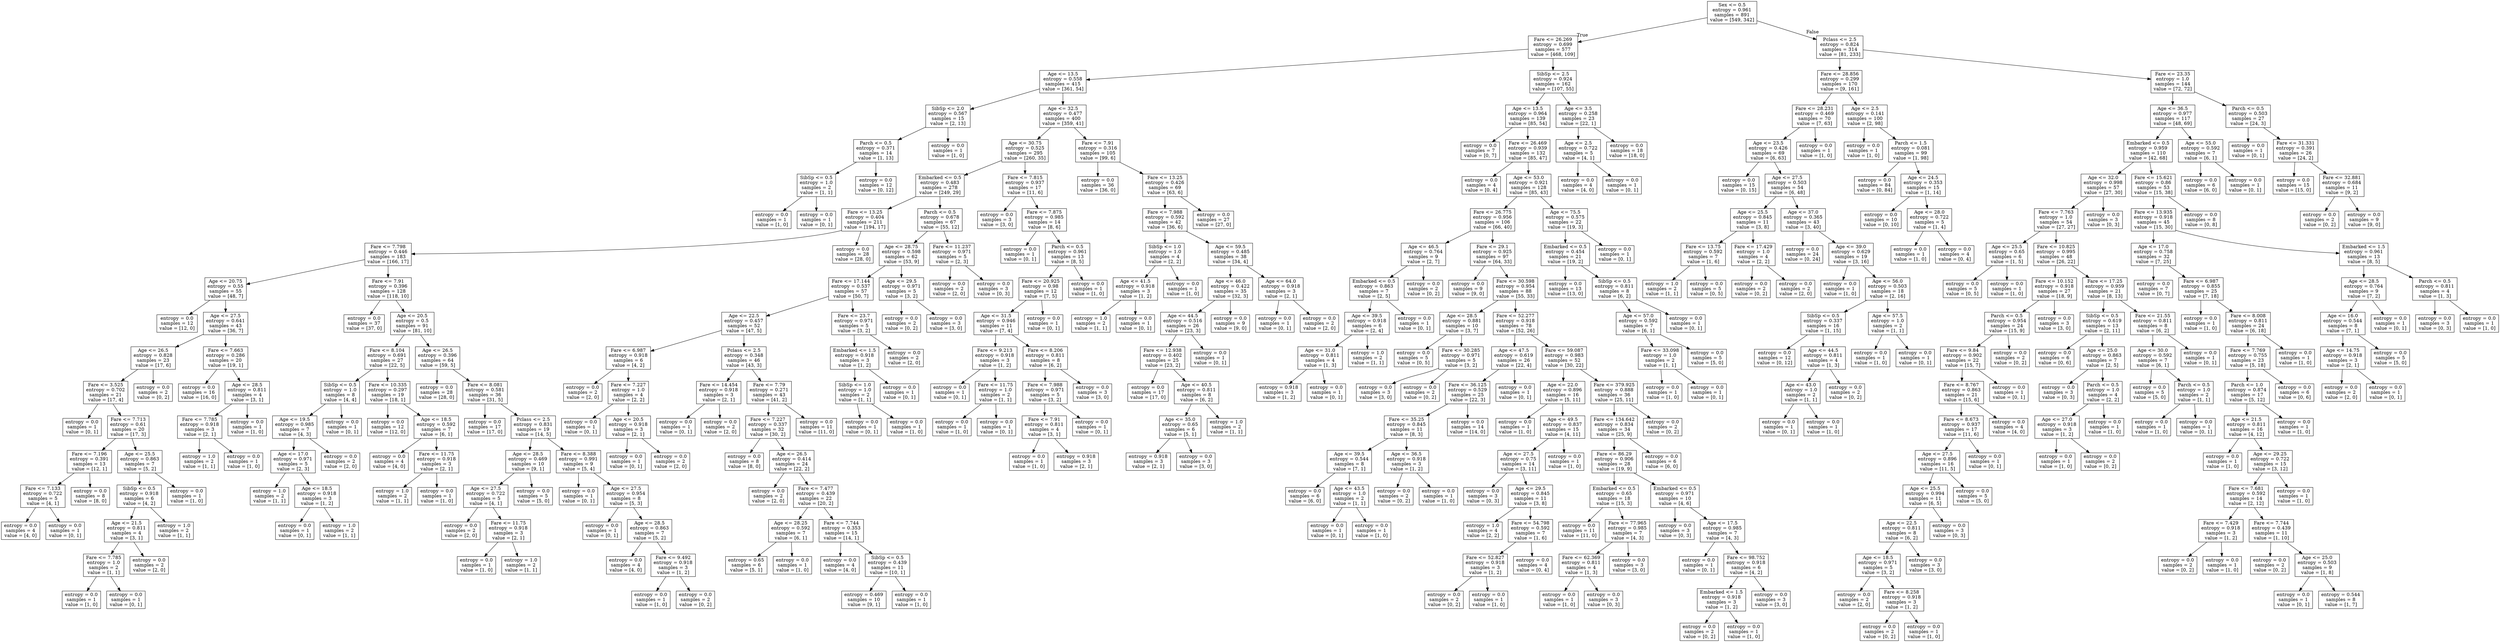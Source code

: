 digraph Tree {
node [shape=box] ;
0 [label="Sex <= 0.5\nentropy = 0.961\nsamples = 891\nvalue = [549, 342]"] ;
1 [label="Fare <= 26.269\nentropy = 0.699\nsamples = 577\nvalue = [468, 109]"] ;
0 -> 1 [labeldistance=2.5, labelangle=45, headlabel="True"] ;
2 [label="Age <= 13.5\nentropy = 0.558\nsamples = 415\nvalue = [361, 54]"] ;
1 -> 2 ;
3 [label="SibSp <= 2.0\nentropy = 0.567\nsamples = 15\nvalue = [2, 13]"] ;
2 -> 3 ;
4 [label="Parch <= 0.5\nentropy = 0.371\nsamples = 14\nvalue = [1, 13]"] ;
3 -> 4 ;
5 [label="SibSp <= 0.5\nentropy = 1.0\nsamples = 2\nvalue = [1, 1]"] ;
4 -> 5 ;
6 [label="entropy = 0.0\nsamples = 1\nvalue = [1, 0]"] ;
5 -> 6 ;
7 [label="entropy = 0.0\nsamples = 1\nvalue = [0, 1]"] ;
5 -> 7 ;
8 [label="entropy = 0.0\nsamples = 12\nvalue = [0, 12]"] ;
4 -> 8 ;
9 [label="entropy = 0.0\nsamples = 1\nvalue = [1, 0]"] ;
3 -> 9 ;
10 [label="Age <= 32.5\nentropy = 0.477\nsamples = 400\nvalue = [359, 41]"] ;
2 -> 10 ;
11 [label="Age <= 30.75\nentropy = 0.525\nsamples = 295\nvalue = [260, 35]"] ;
10 -> 11 ;
12 [label="Embarked <= 0.5\nentropy = 0.483\nsamples = 278\nvalue = [249, 29]"] ;
11 -> 12 ;
13 [label="Fare <= 13.25\nentropy = 0.404\nsamples = 211\nvalue = [194, 17]"] ;
12 -> 13 ;
14 [label="Fare <= 7.798\nentropy = 0.446\nsamples = 183\nvalue = [166, 17]"] ;
13 -> 14 ;
15 [label="Age <= 20.75\nentropy = 0.55\nsamples = 55\nvalue = [48, 7]"] ;
14 -> 15 ;
16 [label="entropy = 0.0\nsamples = 12\nvalue = [12, 0]"] ;
15 -> 16 ;
17 [label="Age <= 27.5\nentropy = 0.641\nsamples = 43\nvalue = [36, 7]"] ;
15 -> 17 ;
18 [label="Age <= 26.5\nentropy = 0.828\nsamples = 23\nvalue = [17, 6]"] ;
17 -> 18 ;
19 [label="Fare <= 3.525\nentropy = 0.702\nsamples = 21\nvalue = [17, 4]"] ;
18 -> 19 ;
20 [label="entropy = 0.0\nsamples = 1\nvalue = [0, 1]"] ;
19 -> 20 ;
21 [label="Fare <= 7.713\nentropy = 0.61\nsamples = 20\nvalue = [17, 3]"] ;
19 -> 21 ;
22 [label="Fare <= 7.196\nentropy = 0.391\nsamples = 13\nvalue = [12, 1]"] ;
21 -> 22 ;
23 [label="Fare <= 7.133\nentropy = 0.722\nsamples = 5\nvalue = [4, 1]"] ;
22 -> 23 ;
24 [label="entropy = 0.0\nsamples = 4\nvalue = [4, 0]"] ;
23 -> 24 ;
25 [label="entropy = 0.0\nsamples = 1\nvalue = [0, 1]"] ;
23 -> 25 ;
26 [label="entropy = 0.0\nsamples = 8\nvalue = [8, 0]"] ;
22 -> 26 ;
27 [label="Age <= 25.5\nentropy = 0.863\nsamples = 7\nvalue = [5, 2]"] ;
21 -> 27 ;
28 [label="SibSp <= 0.5\nentropy = 0.918\nsamples = 6\nvalue = [4, 2]"] ;
27 -> 28 ;
29 [label="Age <= 21.5\nentropy = 0.811\nsamples = 4\nvalue = [3, 1]"] ;
28 -> 29 ;
30 [label="Fare <= 7.785\nentropy = 1.0\nsamples = 2\nvalue = [1, 1]"] ;
29 -> 30 ;
31 [label="entropy = 0.0\nsamples = 1\nvalue = [1, 0]"] ;
30 -> 31 ;
32 [label="entropy = 0.0\nsamples = 1\nvalue = [0, 1]"] ;
30 -> 32 ;
33 [label="entropy = 0.0\nsamples = 2\nvalue = [2, 0]"] ;
29 -> 33 ;
34 [label="entropy = 1.0\nsamples = 2\nvalue = [1, 1]"] ;
28 -> 34 ;
35 [label="entropy = 0.0\nsamples = 1\nvalue = [1, 0]"] ;
27 -> 35 ;
36 [label="entropy = 0.0\nsamples = 2\nvalue = [0, 2]"] ;
18 -> 36 ;
37 [label="Fare <= 7.663\nentropy = 0.286\nsamples = 20\nvalue = [19, 1]"] ;
17 -> 37 ;
38 [label="entropy = 0.0\nsamples = 16\nvalue = [16, 0]"] ;
37 -> 38 ;
39 [label="Age <= 28.5\nentropy = 0.811\nsamples = 4\nvalue = [3, 1]"] ;
37 -> 39 ;
40 [label="Fare <= 7.785\nentropy = 0.918\nsamples = 3\nvalue = [2, 1]"] ;
39 -> 40 ;
41 [label="entropy = 1.0\nsamples = 2\nvalue = [1, 1]"] ;
40 -> 41 ;
42 [label="entropy = 0.0\nsamples = 1\nvalue = [1, 0]"] ;
40 -> 42 ;
43 [label="entropy = 0.0\nsamples = 1\nvalue = [1, 0]"] ;
39 -> 43 ;
44 [label="Fare <= 7.91\nentropy = 0.396\nsamples = 128\nvalue = [118, 10]"] ;
14 -> 44 ;
45 [label="entropy = 0.0\nsamples = 37\nvalue = [37, 0]"] ;
44 -> 45 ;
46 [label="Age <= 20.5\nentropy = 0.5\nsamples = 91\nvalue = [81, 10]"] ;
44 -> 46 ;
47 [label="Fare <= 8.104\nentropy = 0.691\nsamples = 27\nvalue = [22, 5]"] ;
46 -> 47 ;
48 [label="SibSp <= 0.5\nentropy = 1.0\nsamples = 8\nvalue = [4, 4]"] ;
47 -> 48 ;
49 [label="Age <= 19.5\nentropy = 0.985\nsamples = 7\nvalue = [4, 3]"] ;
48 -> 49 ;
50 [label="Age <= 17.0\nentropy = 0.971\nsamples = 5\nvalue = [2, 3]"] ;
49 -> 50 ;
51 [label="entropy = 1.0\nsamples = 2\nvalue = [1, 1]"] ;
50 -> 51 ;
52 [label="Age <= 18.5\nentropy = 0.918\nsamples = 3\nvalue = [1, 2]"] ;
50 -> 52 ;
53 [label="entropy = 0.0\nsamples = 1\nvalue = [0, 1]"] ;
52 -> 53 ;
54 [label="entropy = 1.0\nsamples = 2\nvalue = [1, 1]"] ;
52 -> 54 ;
55 [label="entropy = 0.0\nsamples = 2\nvalue = [2, 0]"] ;
49 -> 55 ;
56 [label="entropy = 0.0\nsamples = 1\nvalue = [0, 1]"] ;
48 -> 56 ;
57 [label="Fare <= 10.335\nentropy = 0.297\nsamples = 19\nvalue = [18, 1]"] ;
47 -> 57 ;
58 [label="entropy = 0.0\nsamples = 12\nvalue = [12, 0]"] ;
57 -> 58 ;
59 [label="Age <= 18.5\nentropy = 0.592\nsamples = 7\nvalue = [6, 1]"] ;
57 -> 59 ;
60 [label="entropy = 0.0\nsamples = 4\nvalue = [4, 0]"] ;
59 -> 60 ;
61 [label="Fare <= 11.75\nentropy = 0.918\nsamples = 3\nvalue = [2, 1]"] ;
59 -> 61 ;
62 [label="entropy = 1.0\nsamples = 2\nvalue = [1, 1]"] ;
61 -> 62 ;
63 [label="entropy = 0.0\nsamples = 1\nvalue = [1, 0]"] ;
61 -> 63 ;
64 [label="Age <= 26.5\nentropy = 0.396\nsamples = 64\nvalue = [59, 5]"] ;
46 -> 64 ;
65 [label="entropy = 0.0\nsamples = 28\nvalue = [28, 0]"] ;
64 -> 65 ;
66 [label="Fare <= 8.081\nentropy = 0.581\nsamples = 36\nvalue = [31, 5]"] ;
64 -> 66 ;
67 [label="entropy = 0.0\nsamples = 17\nvalue = [17, 0]"] ;
66 -> 67 ;
68 [label="Pclass <= 2.5\nentropy = 0.831\nsamples = 19\nvalue = [14, 5]"] ;
66 -> 68 ;
69 [label="Age <= 28.5\nentropy = 0.469\nsamples = 10\nvalue = [9, 1]"] ;
68 -> 69 ;
70 [label="Age <= 27.5\nentropy = 0.722\nsamples = 5\nvalue = [4, 1]"] ;
69 -> 70 ;
71 [label="entropy = 0.0\nsamples = 2\nvalue = [2, 0]"] ;
70 -> 71 ;
72 [label="Fare <= 11.75\nentropy = 0.918\nsamples = 3\nvalue = [2, 1]"] ;
70 -> 72 ;
73 [label="entropy = 0.0\nsamples = 1\nvalue = [1, 0]"] ;
72 -> 73 ;
74 [label="entropy = 1.0\nsamples = 2\nvalue = [1, 1]"] ;
72 -> 74 ;
75 [label="entropy = 0.0\nsamples = 5\nvalue = [5, 0]"] ;
69 -> 75 ;
76 [label="Fare <= 8.388\nentropy = 0.991\nsamples = 9\nvalue = [5, 4]"] ;
68 -> 76 ;
77 [label="entropy = 0.0\nsamples = 1\nvalue = [0, 1]"] ;
76 -> 77 ;
78 [label="Age <= 27.5\nentropy = 0.954\nsamples = 8\nvalue = [5, 3]"] ;
76 -> 78 ;
79 [label="entropy = 0.0\nsamples = 1\nvalue = [0, 1]"] ;
78 -> 79 ;
80 [label="Age <= 28.5\nentropy = 0.863\nsamples = 7\nvalue = [5, 2]"] ;
78 -> 80 ;
81 [label="entropy = 0.0\nsamples = 4\nvalue = [4, 0]"] ;
80 -> 81 ;
82 [label="Fare <= 9.492\nentropy = 0.918\nsamples = 3\nvalue = [1, 2]"] ;
80 -> 82 ;
83 [label="entropy = 0.0\nsamples = 1\nvalue = [1, 0]"] ;
82 -> 83 ;
84 [label="entropy = 0.0\nsamples = 2\nvalue = [0, 2]"] ;
82 -> 84 ;
85 [label="entropy = 0.0\nsamples = 28\nvalue = [28, 0]"] ;
13 -> 85 ;
86 [label="Parch <= 0.5\nentropy = 0.678\nsamples = 67\nvalue = [55, 12]"] ;
12 -> 86 ;
87 [label="Age <= 28.75\nentropy = 0.598\nsamples = 62\nvalue = [53, 9]"] ;
86 -> 87 ;
88 [label="Fare <= 17.144\nentropy = 0.537\nsamples = 57\nvalue = [50, 7]"] ;
87 -> 88 ;
89 [label="Age <= 22.5\nentropy = 0.457\nsamples = 52\nvalue = [47, 5]"] ;
88 -> 89 ;
90 [label="Fare <= 6.987\nentropy = 0.918\nsamples = 6\nvalue = [4, 2]"] ;
89 -> 90 ;
91 [label="entropy = 0.0\nsamples = 2\nvalue = [2, 0]"] ;
90 -> 91 ;
92 [label="Fare <= 7.227\nentropy = 1.0\nsamples = 4\nvalue = [2, 2]"] ;
90 -> 92 ;
93 [label="entropy = 0.0\nsamples = 1\nvalue = [0, 1]"] ;
92 -> 93 ;
94 [label="Age <= 20.5\nentropy = 0.918\nsamples = 3\nvalue = [2, 1]"] ;
92 -> 94 ;
95 [label="entropy = 0.0\nsamples = 1\nvalue = [0, 1]"] ;
94 -> 95 ;
96 [label="entropy = 0.0\nsamples = 2\nvalue = [2, 0]"] ;
94 -> 96 ;
97 [label="Pclass <= 2.5\nentropy = 0.348\nsamples = 46\nvalue = [43, 3]"] ;
89 -> 97 ;
98 [label="Fare <= 14.454\nentropy = 0.918\nsamples = 3\nvalue = [2, 1]"] ;
97 -> 98 ;
99 [label="entropy = 0.0\nsamples = 1\nvalue = [0, 1]"] ;
98 -> 99 ;
100 [label="entropy = 0.0\nsamples = 2\nvalue = [2, 0]"] ;
98 -> 100 ;
101 [label="Fare <= 7.79\nentropy = 0.271\nsamples = 43\nvalue = [41, 2]"] ;
97 -> 101 ;
102 [label="Fare <= 7.227\nentropy = 0.337\nsamples = 32\nvalue = [30, 2]"] ;
101 -> 102 ;
103 [label="entropy = 0.0\nsamples = 8\nvalue = [8, 0]"] ;
102 -> 103 ;
104 [label="Age <= 26.5\nentropy = 0.414\nsamples = 24\nvalue = [22, 2]"] ;
102 -> 104 ;
105 [label="entropy = 0.0\nsamples = 2\nvalue = [2, 0]"] ;
104 -> 105 ;
106 [label="Fare <= 7.477\nentropy = 0.439\nsamples = 22\nvalue = [20, 2]"] ;
104 -> 106 ;
107 [label="Age <= 28.25\nentropy = 0.592\nsamples = 7\nvalue = [6, 1]"] ;
106 -> 107 ;
108 [label="entropy = 0.65\nsamples = 6\nvalue = [5, 1]"] ;
107 -> 108 ;
109 [label="entropy = 0.0\nsamples = 1\nvalue = [1, 0]"] ;
107 -> 109 ;
110 [label="Fare <= 7.744\nentropy = 0.353\nsamples = 15\nvalue = [14, 1]"] ;
106 -> 110 ;
111 [label="entropy = 0.0\nsamples = 4\nvalue = [4, 0]"] ;
110 -> 111 ;
112 [label="SibSp <= 0.5\nentropy = 0.439\nsamples = 11\nvalue = [10, 1]"] ;
110 -> 112 ;
113 [label="entropy = 0.469\nsamples = 10\nvalue = [9, 1]"] ;
112 -> 113 ;
114 [label="entropy = 0.0\nsamples = 1\nvalue = [1, 0]"] ;
112 -> 114 ;
115 [label="entropy = 0.0\nsamples = 11\nvalue = [11, 0]"] ;
101 -> 115 ;
116 [label="Fare <= 23.7\nentropy = 0.971\nsamples = 5\nvalue = [3, 2]"] ;
88 -> 116 ;
117 [label="Embarked <= 1.5\nentropy = 0.918\nsamples = 3\nvalue = [1, 2]"] ;
116 -> 117 ;
118 [label="SibSp <= 1.0\nentropy = 1.0\nsamples = 2\nvalue = [1, 1]"] ;
117 -> 118 ;
119 [label="entropy = 0.0\nsamples = 1\nvalue = [0, 1]"] ;
118 -> 119 ;
120 [label="entropy = 0.0\nsamples = 1\nvalue = [1, 0]"] ;
118 -> 120 ;
121 [label="entropy = 0.0\nsamples = 1\nvalue = [0, 1]"] ;
117 -> 121 ;
122 [label="entropy = 0.0\nsamples = 2\nvalue = [2, 0]"] ;
116 -> 122 ;
123 [label="Age <= 29.5\nentropy = 0.971\nsamples = 5\nvalue = [3, 2]"] ;
87 -> 123 ;
124 [label="entropy = 0.0\nsamples = 2\nvalue = [0, 2]"] ;
123 -> 124 ;
125 [label="entropy = 0.0\nsamples = 3\nvalue = [3, 0]"] ;
123 -> 125 ;
126 [label="Fare <= 11.237\nentropy = 0.971\nsamples = 5\nvalue = [2, 3]"] ;
86 -> 126 ;
127 [label="entropy = 0.0\nsamples = 2\nvalue = [2, 0]"] ;
126 -> 127 ;
128 [label="entropy = 0.0\nsamples = 3\nvalue = [0, 3]"] ;
126 -> 128 ;
129 [label="Fare <= 7.815\nentropy = 0.937\nsamples = 17\nvalue = [11, 6]"] ;
11 -> 129 ;
130 [label="entropy = 0.0\nsamples = 3\nvalue = [3, 0]"] ;
129 -> 130 ;
131 [label="Fare <= 7.875\nentropy = 0.985\nsamples = 14\nvalue = [8, 6]"] ;
129 -> 131 ;
132 [label="entropy = 0.0\nsamples = 1\nvalue = [0, 1]"] ;
131 -> 132 ;
133 [label="Parch <= 0.5\nentropy = 0.961\nsamples = 13\nvalue = [8, 5]"] ;
131 -> 133 ;
134 [label="Fare <= 20.925\nentropy = 0.98\nsamples = 12\nvalue = [7, 5]"] ;
133 -> 134 ;
135 [label="Age <= 31.5\nentropy = 0.946\nsamples = 11\nvalue = [7, 4]"] ;
134 -> 135 ;
136 [label="Fare <= 9.213\nentropy = 0.918\nsamples = 3\nvalue = [1, 2]"] ;
135 -> 136 ;
137 [label="entropy = 0.0\nsamples = 1\nvalue = [0, 1]"] ;
136 -> 137 ;
138 [label="Fare <= 11.75\nentropy = 1.0\nsamples = 2\nvalue = [1, 1]"] ;
136 -> 138 ;
139 [label="entropy = 0.0\nsamples = 1\nvalue = [1, 0]"] ;
138 -> 139 ;
140 [label="entropy = 0.0\nsamples = 1\nvalue = [0, 1]"] ;
138 -> 140 ;
141 [label="Fare <= 8.206\nentropy = 0.811\nsamples = 8\nvalue = [6, 2]"] ;
135 -> 141 ;
142 [label="Fare <= 7.988\nentropy = 0.971\nsamples = 5\nvalue = [3, 2]"] ;
141 -> 142 ;
143 [label="Fare <= 7.91\nentropy = 0.811\nsamples = 4\nvalue = [3, 1]"] ;
142 -> 143 ;
144 [label="entropy = 0.0\nsamples = 1\nvalue = [1, 0]"] ;
143 -> 144 ;
145 [label="entropy = 0.918\nsamples = 3\nvalue = [2, 1]"] ;
143 -> 145 ;
146 [label="entropy = 0.0\nsamples = 1\nvalue = [0, 1]"] ;
142 -> 146 ;
147 [label="entropy = 0.0\nsamples = 3\nvalue = [3, 0]"] ;
141 -> 147 ;
148 [label="entropy = 0.0\nsamples = 1\nvalue = [0, 1]"] ;
134 -> 148 ;
149 [label="entropy = 0.0\nsamples = 1\nvalue = [1, 0]"] ;
133 -> 149 ;
150 [label="Fare <= 7.91\nentropy = 0.316\nsamples = 105\nvalue = [99, 6]"] ;
10 -> 150 ;
151 [label="entropy = 0.0\nsamples = 36\nvalue = [36, 0]"] ;
150 -> 151 ;
152 [label="Fare <= 13.25\nentropy = 0.426\nsamples = 69\nvalue = [63, 6]"] ;
150 -> 152 ;
153 [label="Fare <= 7.988\nentropy = 0.592\nsamples = 42\nvalue = [36, 6]"] ;
152 -> 153 ;
154 [label="SibSp <= 1.0\nentropy = 1.0\nsamples = 4\nvalue = [2, 2]"] ;
153 -> 154 ;
155 [label="Age <= 41.5\nentropy = 0.918\nsamples = 3\nvalue = [1, 2]"] ;
154 -> 155 ;
156 [label="entropy = 1.0\nsamples = 2\nvalue = [1, 1]"] ;
155 -> 156 ;
157 [label="entropy = 0.0\nsamples = 1\nvalue = [0, 1]"] ;
155 -> 157 ;
158 [label="entropy = 0.0\nsamples = 1\nvalue = [1, 0]"] ;
154 -> 158 ;
159 [label="Age <= 59.5\nentropy = 0.485\nsamples = 38\nvalue = [34, 4]"] ;
153 -> 159 ;
160 [label="Age <= 46.0\nentropy = 0.422\nsamples = 35\nvalue = [32, 3]"] ;
159 -> 160 ;
161 [label="Age <= 44.5\nentropy = 0.516\nsamples = 26\nvalue = [23, 3]"] ;
160 -> 161 ;
162 [label="Fare <= 12.938\nentropy = 0.402\nsamples = 25\nvalue = [23, 2]"] ;
161 -> 162 ;
163 [label="entropy = 0.0\nsamples = 17\nvalue = [17, 0]"] ;
162 -> 163 ;
164 [label="Age <= 40.5\nentropy = 0.811\nsamples = 8\nvalue = [6, 2]"] ;
162 -> 164 ;
165 [label="Age <= 35.0\nentropy = 0.65\nsamples = 6\nvalue = [5, 1]"] ;
164 -> 165 ;
166 [label="entropy = 0.918\nsamples = 3\nvalue = [2, 1]"] ;
165 -> 166 ;
167 [label="entropy = 0.0\nsamples = 3\nvalue = [3, 0]"] ;
165 -> 167 ;
168 [label="entropy = 1.0\nsamples = 2\nvalue = [1, 1]"] ;
164 -> 168 ;
169 [label="entropy = 0.0\nsamples = 1\nvalue = [0, 1]"] ;
161 -> 169 ;
170 [label="entropy = 0.0\nsamples = 9\nvalue = [9, 0]"] ;
160 -> 170 ;
171 [label="Age <= 64.0\nentropy = 0.918\nsamples = 3\nvalue = [2, 1]"] ;
159 -> 171 ;
172 [label="entropy = 0.0\nsamples = 1\nvalue = [0, 1]"] ;
171 -> 172 ;
173 [label="entropy = 0.0\nsamples = 2\nvalue = [2, 0]"] ;
171 -> 173 ;
174 [label="entropy = 0.0\nsamples = 27\nvalue = [27, 0]"] ;
152 -> 174 ;
175 [label="SibSp <= 2.5\nentropy = 0.924\nsamples = 162\nvalue = [107, 55]"] ;
1 -> 175 ;
176 [label="Age <= 13.5\nentropy = 0.964\nsamples = 139\nvalue = [85, 54]"] ;
175 -> 176 ;
177 [label="entropy = 0.0\nsamples = 7\nvalue = [0, 7]"] ;
176 -> 177 ;
178 [label="Fare <= 26.469\nentropy = 0.939\nsamples = 132\nvalue = [85, 47]"] ;
176 -> 178 ;
179 [label="entropy = 0.0\nsamples = 4\nvalue = [0, 4]"] ;
178 -> 179 ;
180 [label="Age <= 53.0\nentropy = 0.921\nsamples = 128\nvalue = [85, 43]"] ;
178 -> 180 ;
181 [label="Fare <= 26.775\nentropy = 0.956\nsamples = 106\nvalue = [66, 40]"] ;
180 -> 181 ;
182 [label="Age <= 46.5\nentropy = 0.764\nsamples = 9\nvalue = [2, 7]"] ;
181 -> 182 ;
183 [label="Embarked <= 0.5\nentropy = 0.863\nsamples = 7\nvalue = [2, 5]"] ;
182 -> 183 ;
184 [label="Age <= 39.5\nentropy = 0.918\nsamples = 6\nvalue = [2, 4]"] ;
183 -> 184 ;
185 [label="Age <= 31.0\nentropy = 0.811\nsamples = 4\nvalue = [1, 3]"] ;
184 -> 185 ;
186 [label="entropy = 0.918\nsamples = 3\nvalue = [1, 2]"] ;
185 -> 186 ;
187 [label="entropy = 0.0\nsamples = 1\nvalue = [0, 1]"] ;
185 -> 187 ;
188 [label="entropy = 1.0\nsamples = 2\nvalue = [1, 1]"] ;
184 -> 188 ;
189 [label="entropy = 0.0\nsamples = 1\nvalue = [0, 1]"] ;
183 -> 189 ;
190 [label="entropy = 0.0\nsamples = 2\nvalue = [0, 2]"] ;
182 -> 190 ;
191 [label="Fare <= 29.1\nentropy = 0.925\nsamples = 97\nvalue = [64, 33]"] ;
181 -> 191 ;
192 [label="entropy = 0.0\nsamples = 9\nvalue = [9, 0]"] ;
191 -> 192 ;
193 [label="Fare <= 30.598\nentropy = 0.954\nsamples = 88\nvalue = [55, 33]"] ;
191 -> 193 ;
194 [label="Age <= 28.5\nentropy = 0.881\nsamples = 10\nvalue = [3, 7]"] ;
193 -> 194 ;
195 [label="entropy = 0.0\nsamples = 5\nvalue = [0, 5]"] ;
194 -> 195 ;
196 [label="Fare <= 30.285\nentropy = 0.971\nsamples = 5\nvalue = [3, 2]"] ;
194 -> 196 ;
197 [label="entropy = 0.0\nsamples = 3\nvalue = [3, 0]"] ;
196 -> 197 ;
198 [label="entropy = 0.0\nsamples = 2\nvalue = [0, 2]"] ;
196 -> 198 ;
199 [label="Fare <= 52.277\nentropy = 0.918\nsamples = 78\nvalue = [52, 26]"] ;
193 -> 199 ;
200 [label="Age <= 47.5\nentropy = 0.619\nsamples = 26\nvalue = [22, 4]"] ;
199 -> 200 ;
201 [label="Fare <= 36.125\nentropy = 0.529\nsamples = 25\nvalue = [22, 3]"] ;
200 -> 201 ;
202 [label="Fare <= 35.25\nentropy = 0.845\nsamples = 11\nvalue = [8, 3]"] ;
201 -> 202 ;
203 [label="Age <= 39.5\nentropy = 0.544\nsamples = 8\nvalue = [7, 1]"] ;
202 -> 203 ;
204 [label="entropy = 0.0\nsamples = 6\nvalue = [6, 0]"] ;
203 -> 204 ;
205 [label="Age <= 43.5\nentropy = 1.0\nsamples = 2\nvalue = [1, 1]"] ;
203 -> 205 ;
206 [label="entropy = 0.0\nsamples = 1\nvalue = [0, 1]"] ;
205 -> 206 ;
207 [label="entropy = 0.0\nsamples = 1\nvalue = [1, 0]"] ;
205 -> 207 ;
208 [label="Age <= 36.5\nentropy = 0.918\nsamples = 3\nvalue = [1, 2]"] ;
202 -> 208 ;
209 [label="entropy = 0.0\nsamples = 2\nvalue = [0, 2]"] ;
208 -> 209 ;
210 [label="entropy = 0.0\nsamples = 1\nvalue = [1, 0]"] ;
208 -> 210 ;
211 [label="entropy = 0.0\nsamples = 14\nvalue = [14, 0]"] ;
201 -> 211 ;
212 [label="entropy = 0.0\nsamples = 1\nvalue = [0, 1]"] ;
200 -> 212 ;
213 [label="Fare <= 59.087\nentropy = 0.983\nsamples = 52\nvalue = [30, 22]"] ;
199 -> 213 ;
214 [label="Age <= 22.0\nentropy = 0.896\nsamples = 16\nvalue = [5, 11]"] ;
213 -> 214 ;
215 [label="entropy = 0.0\nsamples = 1\nvalue = [1, 0]"] ;
214 -> 215 ;
216 [label="Age <= 49.5\nentropy = 0.837\nsamples = 15\nvalue = [4, 11]"] ;
214 -> 216 ;
217 [label="Age <= 27.5\nentropy = 0.75\nsamples = 14\nvalue = [3, 11]"] ;
216 -> 217 ;
218 [label="entropy = 0.0\nsamples = 3\nvalue = [0, 3]"] ;
217 -> 218 ;
219 [label="Age <= 29.5\nentropy = 0.845\nsamples = 11\nvalue = [3, 8]"] ;
217 -> 219 ;
220 [label="entropy = 1.0\nsamples = 4\nvalue = [2, 2]"] ;
219 -> 220 ;
221 [label="Fare <= 54.798\nentropy = 0.592\nsamples = 7\nvalue = [1, 6]"] ;
219 -> 221 ;
222 [label="Fare <= 52.827\nentropy = 0.918\nsamples = 3\nvalue = [1, 2]"] ;
221 -> 222 ;
223 [label="entropy = 0.0\nsamples = 2\nvalue = [0, 2]"] ;
222 -> 223 ;
224 [label="entropy = 0.0\nsamples = 1\nvalue = [1, 0]"] ;
222 -> 224 ;
225 [label="entropy = 0.0\nsamples = 4\nvalue = [0, 4]"] ;
221 -> 225 ;
226 [label="entropy = 0.0\nsamples = 1\nvalue = [1, 0]"] ;
216 -> 226 ;
227 [label="Fare <= 379.925\nentropy = 0.888\nsamples = 36\nvalue = [25, 11]"] ;
213 -> 227 ;
228 [label="Fare <= 134.642\nentropy = 0.834\nsamples = 34\nvalue = [25, 9]"] ;
227 -> 228 ;
229 [label="Fare <= 86.29\nentropy = 0.906\nsamples = 28\nvalue = [19, 9]"] ;
228 -> 229 ;
230 [label="Embarked <= 0.5\nentropy = 0.65\nsamples = 18\nvalue = [15, 3]"] ;
229 -> 230 ;
231 [label="entropy = 0.0\nsamples = 11\nvalue = [11, 0]"] ;
230 -> 231 ;
232 [label="Fare <= 77.965\nentropy = 0.985\nsamples = 7\nvalue = [4, 3]"] ;
230 -> 232 ;
233 [label="Fare <= 62.369\nentropy = 0.811\nsamples = 4\nvalue = [1, 3]"] ;
232 -> 233 ;
234 [label="entropy = 0.0\nsamples = 1\nvalue = [1, 0]"] ;
233 -> 234 ;
235 [label="entropy = 0.0\nsamples = 3\nvalue = [0, 3]"] ;
233 -> 235 ;
236 [label="entropy = 0.0\nsamples = 3\nvalue = [3, 0]"] ;
232 -> 236 ;
237 [label="Embarked <= 0.5\nentropy = 0.971\nsamples = 10\nvalue = [4, 6]"] ;
229 -> 237 ;
238 [label="entropy = 0.0\nsamples = 3\nvalue = [0, 3]"] ;
237 -> 238 ;
239 [label="Age <= 17.5\nentropy = 0.985\nsamples = 7\nvalue = [4, 3]"] ;
237 -> 239 ;
240 [label="entropy = 0.0\nsamples = 1\nvalue = [0, 1]"] ;
239 -> 240 ;
241 [label="Fare <= 98.752\nentropy = 0.918\nsamples = 6\nvalue = [4, 2]"] ;
239 -> 241 ;
242 [label="Embarked <= 1.5\nentropy = 0.918\nsamples = 3\nvalue = [1, 2]"] ;
241 -> 242 ;
243 [label="entropy = 0.0\nsamples = 2\nvalue = [0, 2]"] ;
242 -> 243 ;
244 [label="entropy = 0.0\nsamples = 1\nvalue = [1, 0]"] ;
242 -> 244 ;
245 [label="entropy = 0.0\nsamples = 3\nvalue = [3, 0]"] ;
241 -> 245 ;
246 [label="entropy = 0.0\nsamples = 6\nvalue = [6, 0]"] ;
228 -> 246 ;
247 [label="entropy = 0.0\nsamples = 2\nvalue = [0, 2]"] ;
227 -> 247 ;
248 [label="Age <= 75.5\nentropy = 0.575\nsamples = 22\nvalue = [19, 3]"] ;
180 -> 248 ;
249 [label="Embarked <= 0.5\nentropy = 0.454\nsamples = 21\nvalue = [19, 2]"] ;
248 -> 249 ;
250 [label="entropy = 0.0\nsamples = 13\nvalue = [13, 0]"] ;
249 -> 250 ;
251 [label="SibSp <= 0.5\nentropy = 0.811\nsamples = 8\nvalue = [6, 2]"] ;
249 -> 251 ;
252 [label="Age <= 57.0\nentropy = 0.592\nsamples = 7\nvalue = [6, 1]"] ;
251 -> 252 ;
253 [label="Fare <= 33.098\nentropy = 1.0\nsamples = 2\nvalue = [1, 1]"] ;
252 -> 253 ;
254 [label="entropy = 0.0\nsamples = 1\nvalue = [1, 0]"] ;
253 -> 254 ;
255 [label="entropy = 0.0\nsamples = 1\nvalue = [0, 1]"] ;
253 -> 255 ;
256 [label="entropy = 0.0\nsamples = 5\nvalue = [5, 0]"] ;
252 -> 256 ;
257 [label="entropy = 0.0\nsamples = 1\nvalue = [0, 1]"] ;
251 -> 257 ;
258 [label="entropy = 0.0\nsamples = 1\nvalue = [0, 1]"] ;
248 -> 258 ;
259 [label="Age <= 3.5\nentropy = 0.258\nsamples = 23\nvalue = [22, 1]"] ;
175 -> 259 ;
260 [label="Age <= 2.5\nentropy = 0.722\nsamples = 5\nvalue = [4, 1]"] ;
259 -> 260 ;
261 [label="entropy = 0.0\nsamples = 4\nvalue = [4, 0]"] ;
260 -> 261 ;
262 [label="entropy = 0.0\nsamples = 1\nvalue = [0, 1]"] ;
260 -> 262 ;
263 [label="entropy = 0.0\nsamples = 18\nvalue = [18, 0]"] ;
259 -> 263 ;
264 [label="Pclass <= 2.5\nentropy = 0.824\nsamples = 314\nvalue = [81, 233]"] ;
0 -> 264 [labeldistance=2.5, labelangle=-45, headlabel="False"] ;
265 [label="Fare <= 28.856\nentropy = 0.299\nsamples = 170\nvalue = [9, 161]"] ;
264 -> 265 ;
266 [label="Fare <= 28.231\nentropy = 0.469\nsamples = 70\nvalue = [7, 63]"] ;
265 -> 266 ;
267 [label="Age <= 23.5\nentropy = 0.426\nsamples = 69\nvalue = [6, 63]"] ;
266 -> 267 ;
268 [label="entropy = 0.0\nsamples = 15\nvalue = [0, 15]"] ;
267 -> 268 ;
269 [label="Age <= 27.5\nentropy = 0.503\nsamples = 54\nvalue = [6, 48]"] ;
267 -> 269 ;
270 [label="Age <= 25.5\nentropy = 0.845\nsamples = 11\nvalue = [3, 8]"] ;
269 -> 270 ;
271 [label="Fare <= 13.75\nentropy = 0.592\nsamples = 7\nvalue = [1, 6]"] ;
270 -> 271 ;
272 [label="entropy = 1.0\nsamples = 2\nvalue = [1, 1]"] ;
271 -> 272 ;
273 [label="entropy = 0.0\nsamples = 5\nvalue = [0, 5]"] ;
271 -> 273 ;
274 [label="Fare <= 17.429\nentropy = 1.0\nsamples = 4\nvalue = [2, 2]"] ;
270 -> 274 ;
275 [label="entropy = 0.0\nsamples = 2\nvalue = [0, 2]"] ;
274 -> 275 ;
276 [label="entropy = 0.0\nsamples = 2\nvalue = [2, 0]"] ;
274 -> 276 ;
277 [label="Age <= 37.0\nentropy = 0.365\nsamples = 43\nvalue = [3, 40]"] ;
269 -> 277 ;
278 [label="entropy = 0.0\nsamples = 24\nvalue = [0, 24]"] ;
277 -> 278 ;
279 [label="Age <= 39.0\nentropy = 0.629\nsamples = 19\nvalue = [3, 16]"] ;
277 -> 279 ;
280 [label="entropy = 0.0\nsamples = 1\nvalue = [1, 0]"] ;
279 -> 280 ;
281 [label="Age <= 56.0\nentropy = 0.503\nsamples = 18\nvalue = [2, 16]"] ;
279 -> 281 ;
282 [label="SibSp <= 0.5\nentropy = 0.337\nsamples = 16\nvalue = [1, 15]"] ;
281 -> 282 ;
283 [label="entropy = 0.0\nsamples = 12\nvalue = [0, 12]"] ;
282 -> 283 ;
284 [label="Age <= 44.5\nentropy = 0.811\nsamples = 4\nvalue = [1, 3]"] ;
282 -> 284 ;
285 [label="Age <= 43.0\nentropy = 1.0\nsamples = 2\nvalue = [1, 1]"] ;
284 -> 285 ;
286 [label="entropy = 0.0\nsamples = 1\nvalue = [0, 1]"] ;
285 -> 286 ;
287 [label="entropy = 0.0\nsamples = 1\nvalue = [1, 0]"] ;
285 -> 287 ;
288 [label="entropy = 0.0\nsamples = 2\nvalue = [0, 2]"] ;
284 -> 288 ;
289 [label="Age <= 57.5\nentropy = 1.0\nsamples = 2\nvalue = [1, 1]"] ;
281 -> 289 ;
290 [label="entropy = 0.0\nsamples = 1\nvalue = [1, 0]"] ;
289 -> 290 ;
291 [label="entropy = 0.0\nsamples = 1\nvalue = [0, 1]"] ;
289 -> 291 ;
292 [label="entropy = 0.0\nsamples = 1\nvalue = [1, 0]"] ;
266 -> 292 ;
293 [label="Age <= 2.5\nentropy = 0.141\nsamples = 100\nvalue = [2, 98]"] ;
265 -> 293 ;
294 [label="entropy = 0.0\nsamples = 1\nvalue = [1, 0]"] ;
293 -> 294 ;
295 [label="Parch <= 1.5\nentropy = 0.081\nsamples = 99\nvalue = [1, 98]"] ;
293 -> 295 ;
296 [label="entropy = 0.0\nsamples = 84\nvalue = [0, 84]"] ;
295 -> 296 ;
297 [label="Age <= 24.5\nentropy = 0.353\nsamples = 15\nvalue = [1, 14]"] ;
295 -> 297 ;
298 [label="entropy = 0.0\nsamples = 10\nvalue = [0, 10]"] ;
297 -> 298 ;
299 [label="Age <= 28.0\nentropy = 0.722\nsamples = 5\nvalue = [1, 4]"] ;
297 -> 299 ;
300 [label="entropy = 0.0\nsamples = 1\nvalue = [1, 0]"] ;
299 -> 300 ;
301 [label="entropy = 0.0\nsamples = 4\nvalue = [0, 4]"] ;
299 -> 301 ;
302 [label="Fare <= 23.35\nentropy = 1.0\nsamples = 144\nvalue = [72, 72]"] ;
264 -> 302 ;
303 [label="Age <= 36.5\nentropy = 0.977\nsamples = 117\nvalue = [48, 69]"] ;
302 -> 303 ;
304 [label="Embarked <= 0.5\nentropy = 0.959\nsamples = 110\nvalue = [42, 68]"] ;
303 -> 304 ;
305 [label="Age <= 32.0\nentropy = 0.998\nsamples = 57\nvalue = [27, 30]"] ;
304 -> 305 ;
306 [label="Fare <= 7.763\nentropy = 1.0\nsamples = 54\nvalue = [27, 27]"] ;
305 -> 306 ;
307 [label="Age <= 25.5\nentropy = 0.65\nsamples = 6\nvalue = [1, 5]"] ;
306 -> 307 ;
308 [label="entropy = 0.0\nsamples = 5\nvalue = [0, 5]"] ;
307 -> 308 ;
309 [label="entropy = 0.0\nsamples = 1\nvalue = [1, 0]"] ;
307 -> 309 ;
310 [label="Fare <= 10.825\nentropy = 0.995\nsamples = 48\nvalue = [26, 22]"] ;
306 -> 310 ;
311 [label="Fare <= 10.152\nentropy = 0.918\nsamples = 27\nvalue = [18, 9]"] ;
310 -> 311 ;
312 [label="Parch <= 0.5\nentropy = 0.954\nsamples = 24\nvalue = [15, 9]"] ;
311 -> 312 ;
313 [label="Fare <= 9.84\nentropy = 0.902\nsamples = 22\nvalue = [15, 7]"] ;
312 -> 313 ;
314 [label="Fare <= 8.767\nentropy = 0.863\nsamples = 21\nvalue = [15, 6]"] ;
313 -> 314 ;
315 [label="Fare <= 8.673\nentropy = 0.937\nsamples = 17\nvalue = [11, 6]"] ;
314 -> 315 ;
316 [label="Age <= 27.5\nentropy = 0.896\nsamples = 16\nvalue = [11, 5]"] ;
315 -> 316 ;
317 [label="Age <= 25.5\nentropy = 0.994\nsamples = 11\nvalue = [6, 5]"] ;
316 -> 317 ;
318 [label="Age <= 22.5\nentropy = 0.811\nsamples = 8\nvalue = [6, 2]"] ;
317 -> 318 ;
319 [label="Age <= 18.5\nentropy = 0.971\nsamples = 5\nvalue = [3, 2]"] ;
318 -> 319 ;
320 [label="entropy = 0.0\nsamples = 2\nvalue = [2, 0]"] ;
319 -> 320 ;
321 [label="Fare <= 8.258\nentropy = 0.918\nsamples = 3\nvalue = [1, 2]"] ;
319 -> 321 ;
322 [label="entropy = 0.0\nsamples = 2\nvalue = [0, 2]"] ;
321 -> 322 ;
323 [label="entropy = 0.0\nsamples = 1\nvalue = [1, 0]"] ;
321 -> 323 ;
324 [label="entropy = 0.0\nsamples = 3\nvalue = [3, 0]"] ;
318 -> 324 ;
325 [label="entropy = 0.0\nsamples = 3\nvalue = [0, 3]"] ;
317 -> 325 ;
326 [label="entropy = 0.0\nsamples = 5\nvalue = [5, 0]"] ;
316 -> 326 ;
327 [label="entropy = 0.0\nsamples = 1\nvalue = [0, 1]"] ;
315 -> 327 ;
328 [label="entropy = 0.0\nsamples = 4\nvalue = [4, 0]"] ;
314 -> 328 ;
329 [label="entropy = 0.0\nsamples = 1\nvalue = [0, 1]"] ;
313 -> 329 ;
330 [label="entropy = 0.0\nsamples = 2\nvalue = [0, 2]"] ;
312 -> 330 ;
331 [label="entropy = 0.0\nsamples = 3\nvalue = [3, 0]"] ;
311 -> 331 ;
332 [label="Fare <= 17.25\nentropy = 0.959\nsamples = 21\nvalue = [8, 13]"] ;
310 -> 332 ;
333 [label="SibSp <= 0.5\nentropy = 0.619\nsamples = 13\nvalue = [2, 11]"] ;
332 -> 333 ;
334 [label="entropy = 0.0\nsamples = 6\nvalue = [0, 6]"] ;
333 -> 334 ;
335 [label="Age <= 25.0\nentropy = 0.863\nsamples = 7\nvalue = [2, 5]"] ;
333 -> 335 ;
336 [label="entropy = 0.0\nsamples = 3\nvalue = [0, 3]"] ;
335 -> 336 ;
337 [label="Parch <= 0.5\nentropy = 1.0\nsamples = 4\nvalue = [2, 2]"] ;
335 -> 337 ;
338 [label="Age <= 27.0\nentropy = 0.918\nsamples = 3\nvalue = [1, 2]"] ;
337 -> 338 ;
339 [label="entropy = 0.0\nsamples = 1\nvalue = [1, 0]"] ;
338 -> 339 ;
340 [label="entropy = 0.0\nsamples = 2\nvalue = [0, 2]"] ;
338 -> 340 ;
341 [label="entropy = 0.0\nsamples = 1\nvalue = [1, 0]"] ;
337 -> 341 ;
342 [label="Fare <= 21.55\nentropy = 0.811\nsamples = 8\nvalue = [6, 2]"] ;
332 -> 342 ;
343 [label="Age <= 30.0\nentropy = 0.592\nsamples = 7\nvalue = [6, 1]"] ;
342 -> 343 ;
344 [label="entropy = 0.0\nsamples = 5\nvalue = [5, 0]"] ;
343 -> 344 ;
345 [label="Parch <= 0.5\nentropy = 1.0\nsamples = 2\nvalue = [1, 1]"] ;
343 -> 345 ;
346 [label="entropy = 0.0\nsamples = 1\nvalue = [1, 0]"] ;
345 -> 346 ;
347 [label="entropy = 0.0\nsamples = 1\nvalue = [0, 1]"] ;
345 -> 347 ;
348 [label="entropy = 0.0\nsamples = 1\nvalue = [0, 1]"] ;
342 -> 348 ;
349 [label="entropy = 0.0\nsamples = 3\nvalue = [0, 3]"] ;
305 -> 349 ;
350 [label="Fare <= 15.621\nentropy = 0.86\nsamples = 53\nvalue = [15, 38]"] ;
304 -> 350 ;
351 [label="Fare <= 13.935\nentropy = 0.918\nsamples = 45\nvalue = [15, 30]"] ;
350 -> 351 ;
352 [label="Age <= 17.0\nentropy = 0.758\nsamples = 32\nvalue = [7, 25]"] ;
351 -> 352 ;
353 [label="entropy = 0.0\nsamples = 7\nvalue = [0, 7]"] ;
352 -> 353 ;
354 [label="Fare <= 6.987\nentropy = 0.855\nsamples = 25\nvalue = [7, 18]"] ;
352 -> 354 ;
355 [label="entropy = 0.0\nsamples = 1\nvalue = [1, 0]"] ;
354 -> 355 ;
356 [label="Fare <= 8.008\nentropy = 0.811\nsamples = 24\nvalue = [6, 18]"] ;
354 -> 356 ;
357 [label="Fare <= 7.769\nentropy = 0.755\nsamples = 23\nvalue = [5, 18]"] ;
356 -> 357 ;
358 [label="Parch <= 1.0\nentropy = 0.874\nsamples = 17\nvalue = [5, 12]"] ;
357 -> 358 ;
359 [label="Age <= 21.5\nentropy = 0.811\nsamples = 16\nvalue = [4, 12]"] ;
358 -> 359 ;
360 [label="entropy = 0.0\nsamples = 1\nvalue = [1, 0]"] ;
359 -> 360 ;
361 [label="Age <= 29.25\nentropy = 0.722\nsamples = 15\nvalue = [3, 12]"] ;
359 -> 361 ;
362 [label="Fare <= 7.681\nentropy = 0.592\nsamples = 14\nvalue = [2, 12]"] ;
361 -> 362 ;
363 [label="Fare <= 7.429\nentropy = 0.918\nsamples = 3\nvalue = [1, 2]"] ;
362 -> 363 ;
364 [label="entropy = 0.0\nsamples = 2\nvalue = [0, 2]"] ;
363 -> 364 ;
365 [label="entropy = 0.0\nsamples = 1\nvalue = [1, 0]"] ;
363 -> 365 ;
366 [label="Fare <= 7.744\nentropy = 0.439\nsamples = 11\nvalue = [1, 10]"] ;
362 -> 366 ;
367 [label="entropy = 0.0\nsamples = 2\nvalue = [0, 2]"] ;
366 -> 367 ;
368 [label="Age <= 25.0\nentropy = 0.503\nsamples = 9\nvalue = [1, 8]"] ;
366 -> 368 ;
369 [label="entropy = 0.0\nsamples = 1\nvalue = [0, 1]"] ;
368 -> 369 ;
370 [label="entropy = 0.544\nsamples = 8\nvalue = [1, 7]"] ;
368 -> 370 ;
371 [label="entropy = 0.0\nsamples = 1\nvalue = [1, 0]"] ;
361 -> 371 ;
372 [label="entropy = 0.0\nsamples = 1\nvalue = [1, 0]"] ;
358 -> 372 ;
373 [label="entropy = 0.0\nsamples = 6\nvalue = [0, 6]"] ;
357 -> 373 ;
374 [label="entropy = 0.0\nsamples = 1\nvalue = [1, 0]"] ;
356 -> 374 ;
375 [label="Embarked <= 1.5\nentropy = 0.961\nsamples = 13\nvalue = [8, 5]"] ;
351 -> 375 ;
376 [label="Age <= 28.5\nentropy = 0.764\nsamples = 9\nvalue = [7, 2]"] ;
375 -> 376 ;
377 [label="Age <= 16.0\nentropy = 0.544\nsamples = 8\nvalue = [7, 1]"] ;
376 -> 377 ;
378 [label="Age <= 14.75\nentropy = 0.918\nsamples = 3\nvalue = [2, 1]"] ;
377 -> 378 ;
379 [label="entropy = 0.0\nsamples = 2\nvalue = [2, 0]"] ;
378 -> 379 ;
380 [label="entropy = 0.0\nsamples = 1\nvalue = [0, 1]"] ;
378 -> 380 ;
381 [label="entropy = 0.0\nsamples = 5\nvalue = [5, 0]"] ;
377 -> 381 ;
382 [label="entropy = 0.0\nsamples = 1\nvalue = [0, 1]"] ;
376 -> 382 ;
383 [label="Parch <= 0.5\nentropy = 0.811\nsamples = 4\nvalue = [1, 3]"] ;
375 -> 383 ;
384 [label="entropy = 0.0\nsamples = 3\nvalue = [0, 3]"] ;
383 -> 384 ;
385 [label="entropy = 0.0\nsamples = 1\nvalue = [1, 0]"] ;
383 -> 385 ;
386 [label="entropy = 0.0\nsamples = 8\nvalue = [0, 8]"] ;
350 -> 386 ;
387 [label="Age <= 55.0\nentropy = 0.592\nsamples = 7\nvalue = [6, 1]"] ;
303 -> 387 ;
388 [label="entropy = 0.0\nsamples = 6\nvalue = [6, 0]"] ;
387 -> 388 ;
389 [label="entropy = 0.0\nsamples = 1\nvalue = [0, 1]"] ;
387 -> 389 ;
390 [label="Parch <= 0.5\nentropy = 0.503\nsamples = 27\nvalue = [24, 3]"] ;
302 -> 390 ;
391 [label="entropy = 0.0\nsamples = 1\nvalue = [0, 1]"] ;
390 -> 391 ;
392 [label="Fare <= 31.331\nentropy = 0.391\nsamples = 26\nvalue = [24, 2]"] ;
390 -> 392 ;
393 [label="entropy = 0.0\nsamples = 15\nvalue = [15, 0]"] ;
392 -> 393 ;
394 [label="Fare <= 32.881\nentropy = 0.684\nsamples = 11\nvalue = [9, 2]"] ;
392 -> 394 ;
395 [label="entropy = 0.0\nsamples = 2\nvalue = [0, 2]"] ;
394 -> 395 ;
396 [label="entropy = 0.0\nsamples = 9\nvalue = [9, 0]"] ;
394 -> 396 ;
}